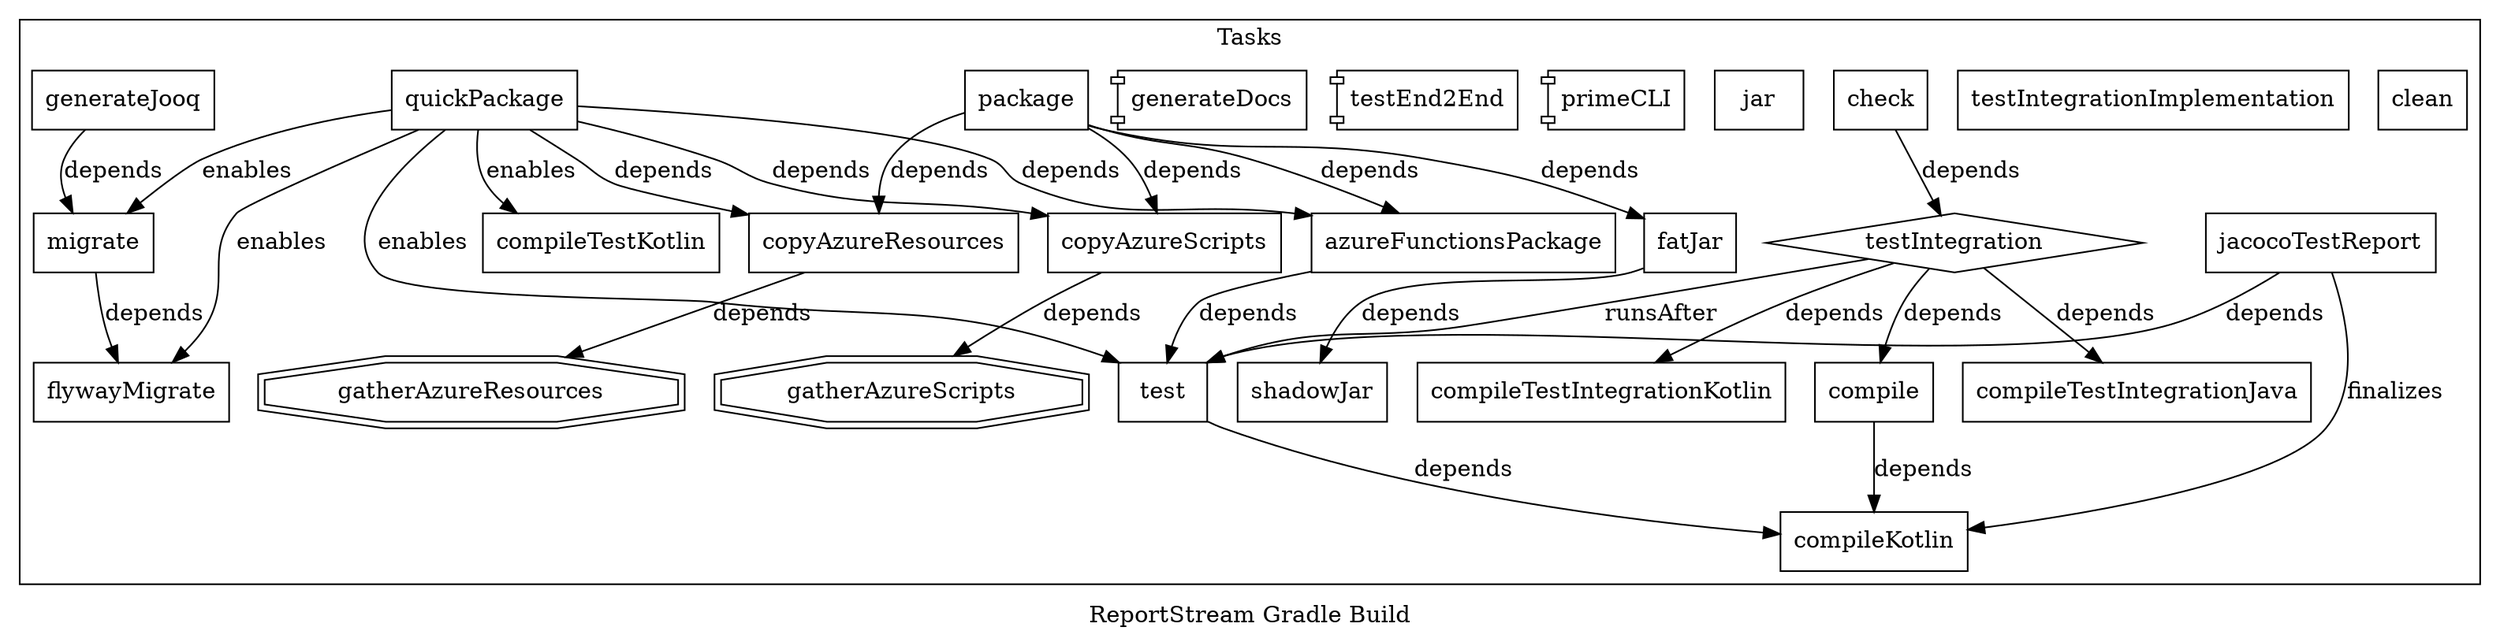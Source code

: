 // This file contains a GraphViz (https://en.wikipedia.org/wiki/Graphviz) dependency graph of the ./prime-router/build.gradle.kts file
// This was created manually.
// The clusterArtifacts sub-graph and any references to its nodes are commented out to keep the graph simple and focussed on tasks only
//
// Generate an SVG file from this by running:
//      dot -Tsvg -odependencies.svg < dependencies.gv

digraph "ReportStream" {
    label = "ReportStream Gradle Build"
    rankdir = TB

    // subgraph "clusterArtifacts" {
    //     label = "Artifacts"

    //     node[
    //         shape = "folder"
    //     ]

    //     dirBuild[
    //         label = "./build/"
    //     ]

    //     dirAzureResourcesTmpDir[
    //         label = "$azureFunctionsDir-resources/$azureAppName"
    //     ]
    //     dirAzureResourcesTmpDir -> dirBuild[
    //         label = "inside"
    //     ]

    //     dirAzureResourcesFinalDir[
    //         label = "$azureFunctionsDir/$azureAppName"
    //     ]
    //     dirAzureResourcesFinalDir -> dirBuild[
    //         label = "inside"
    //     ]

    //     dirAzureScriptsTmpDir[
    //         label = "$azureFunctionsDir-scripts/$azureAppName"
    //     ]
    //     dirAzureScriptsTmpDir -> dirBuild[
    //         label = "inside"
    //     ]

    //     node[
    //         shape = "note"
    //     ]

    //     fileSettingsYaml[
    //         label = "./settings/**/*.yml"
    //     ]

    //     fileMetadata[
    //         label = "./metadata/**/*"
    //     ]

    //     sourcesetTestIntegration[
    //         label = "./src/testIntegration/kotlin"
    //     ]

    //     fileIntegrationDataTests[
    //         label = "./src/testIntergation/resources/datatests/**/*"
    //     ]

    //     fileAzureGatheringMetadata[
    //         label = "./metadata/**/*.{yml|schema|valuesets|csv}"
    //     ]

    //     fileAzureGatheringSettings[
    //         label = "./settings/**/*.yml"
    //     ]

    //     fileAzureGatheringAssets[
    //         label = "./assets/**/*.__inline.html"
    //     ]

    //     fileStartFunc[
    //         label = "start_func.sh"
    //     ]

    //     filePrimeScript[
    //         label = "prime"
    //     ]
    // }

    subgraph "clusterTasks" {
        label = "Tasks"

        // Default shape: box
        // JavaExec: component
        // Test: Diamond
        // Copy: doubleoctagon
        node[
            shape = "box"
        ]

        // CLEAN
        taskClean[
            label = "clean"
        ]
        // taskClean -> dirBuild[
        //     label = "delete"
        // ];


        // TEST
        taskTest[
            label = "test"
        ]
        // {fileSettingsYaml, fileMetadata} -> taskTest[
        //     label = "inputs"
        // ]
        taskTest -> taskCompileKotlin[
            label = "depends"
        ]


        // COMPILEKOTLIN
        taskCompileKotlin[
            label = "compileKotlin"
        ]


        // COMPILETESTKOTLIN
        taskCompileTestKotlin[
            label = "compileTestKotlin"
        ]


        // JACOCOTESTREPORT
        taskJacocoTestReport[
            label = "jacocoTestReport"
        ]
        taskJacocoTestReport -> taskCompileKotlin[
            label = "finalizes"
        ]
        taskJacocoTestReport -> taskTest[
            label = "depends"
        ]


        // COMPILETESTINTEGRATIONKOTLIN
        taskCompileTestIntegrationKotlin[
            label = "compileTestIntegrationKotlin"
        ]


        // TESTINTEGRATIONIMPLEMENTATION
        taskTestIntegrationImplementation[
            label = "testIntegrationImplementation"
        ]


        // TESTINTEGRATION
        taskTestIntegration[
            label = "testIntegration"
            shape = "diamond"
        ]
        taskTestIntegration -> { taskCompile, taskCompileTestIntegrationKotlin, taskCompileTestIntegrationJava }[
            label = "depends"
        ]
        taskTestIntegration -> taskTest[
            label = "runsAfter"
        ]
        // taskTestIntegration -> sourcesetTestIntegration[
        //     label = "uses"
        // ]
        // { fileSettingsYaml, fileMetadata, fileIntegrationDataTests} -> taskTestIntegration[
        //     label = "inputs"
        // ]


        // CHECK
        taskCheck[
            label = "check"
        ]
        taskCheck -> taskTestIntegration [
            label = "depends"
        ]


        // JAR
        taskJar[
            label = "jar"
        ]


        // SHADOWJAR
        taskShadowJar[
            label = "shadowJar"
        ]


        // FATJAR
        taskFatJar[
            label = "fatJar"
        ]
        taskFatJar -> taskShadowJar[
            label = "depends"
        ]


        // PRIMECLI
        taskPrimeCli[
            label = "primeCLI"
            shape = "component"
        ]


        // TESTEND2END
        taskTestE2E[
            label = "testEnd2End"
            shape = "component"
        ]


        // GENERATEDOCS
        taskGenerateDocs[
            label = "generateDocs"
            shape = "component"
        ]


        // AZUREFUNCTIONSPACKAGE
        taskAzureFunctionsPackage[
            label = "azureFunctionsPackage"
        ]
        taskAzureFunctionsPackage -> taskTest[
            label = "depends"
        ]


        // GATHERAZURERESOURCES
        taskGatherAzureResources[
            label = "gatherAzureResources"
            shape = "doubleoctagon"
        ]
        // taskGatherAzureResources -> { dirAzureResourcesTmpDir }[
        //     label = "into"
        // ]
        // taskGatherAzureResources -> { fileAzureGatheringMetadata, fileAzureGatheringSettings, fileAzureGatheringAssets }[
        //     label = "uses"
        // ]


        // COPYAZURERESOURCES
        taskCopyAzureResources[
            label = "copyAzureResources"
        ]
        taskCopyAzureResources -> taskGatherAzureResources[
            label = "depends"
        ]


        // GATHERAZURESCRIPTS
        taskGatherAzureScripts[
            label = "gatherAzureScripts"
            shape = "doubleoctagon"
        ]
        // taskGatherAzureScripts -> dirAzureScriptsTmpDir[
        //     label = "into"
        // ]
        // taskGatherAzureScripts -> { filePrimeScript, fileStartFunc } [
        //     label = "uses"
        // ]


        // COPYAZURESCRIPTS
        taskCopyAzureScripts[
            label = "copyAzureScripts"
        ]
        taskCopyAzureScripts -> taskGatherAzureScripts[
            label = "depends"
        ]


        // GENERATEJOOQ
        taskGenerateJooq[
            label = "generateJooq"
        ]
        taskGenerateJooq -> taskMigrate[
            label = "depends"
        ]


        // COMPILE
        taskCompile[
            label = "compile"
        ]
        taskCompile -> taskCompileKotlin[
            label = "depends"
        ]


        // MIGRATE
        taskMigrate[
            label = "migrate"
        ]
        taskMigrate -> taskFlywayMigrate[
            label = "depends"
        ]


        // PACKAGE
        taskPackage[
            label = "package"
        ]
        taskPackage -> { taskAzureFunctionsPackage, taskCopyAzureResources, taskCopyAzureScripts, taskFatJar }[
            label = "depends"
        ]


        // QUICKPACKAGE
        taskQuickPackage[
            label = "quickPackage"
        ]
        taskQuickPackage -> { taskAzureFunctionsPackage, taskCopyAzureResources, taskCopyAzureScripts }[
            label = "depends"
        ]
        taskQuickPackage -> { taskTest, taskCompileTestKotlin, taskMigrate, taskFlywayMigrate }[
            label = "enables"
        ]



        // tasks that you get through plugins and which do not need additional configuration
        taskFlywayMigrate[
            label = "flywayMigrate"
        ]

        taskCompileTestIntegrationJava[
            label = "compileTestIntegrationJava"
        ]
    }
}